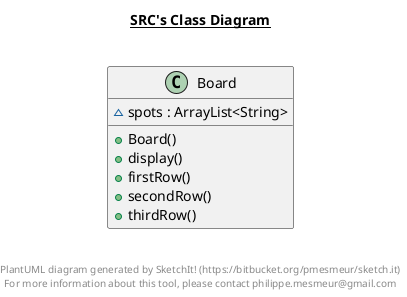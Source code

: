 @startuml

title __SRC's Class Diagram__\n

    class Board {
        ~ spots : ArrayList<String>
        + Board()
        + display()
        + firstRow()
        + secondRow()
        + thirdRow()
    }

  



right footer


PlantUML diagram generated by SketchIt! (https://bitbucket.org/pmesmeur/sketch.it)
For more information about this tool, please contact philippe.mesmeur@gmail.com
endfooter

@enduml

